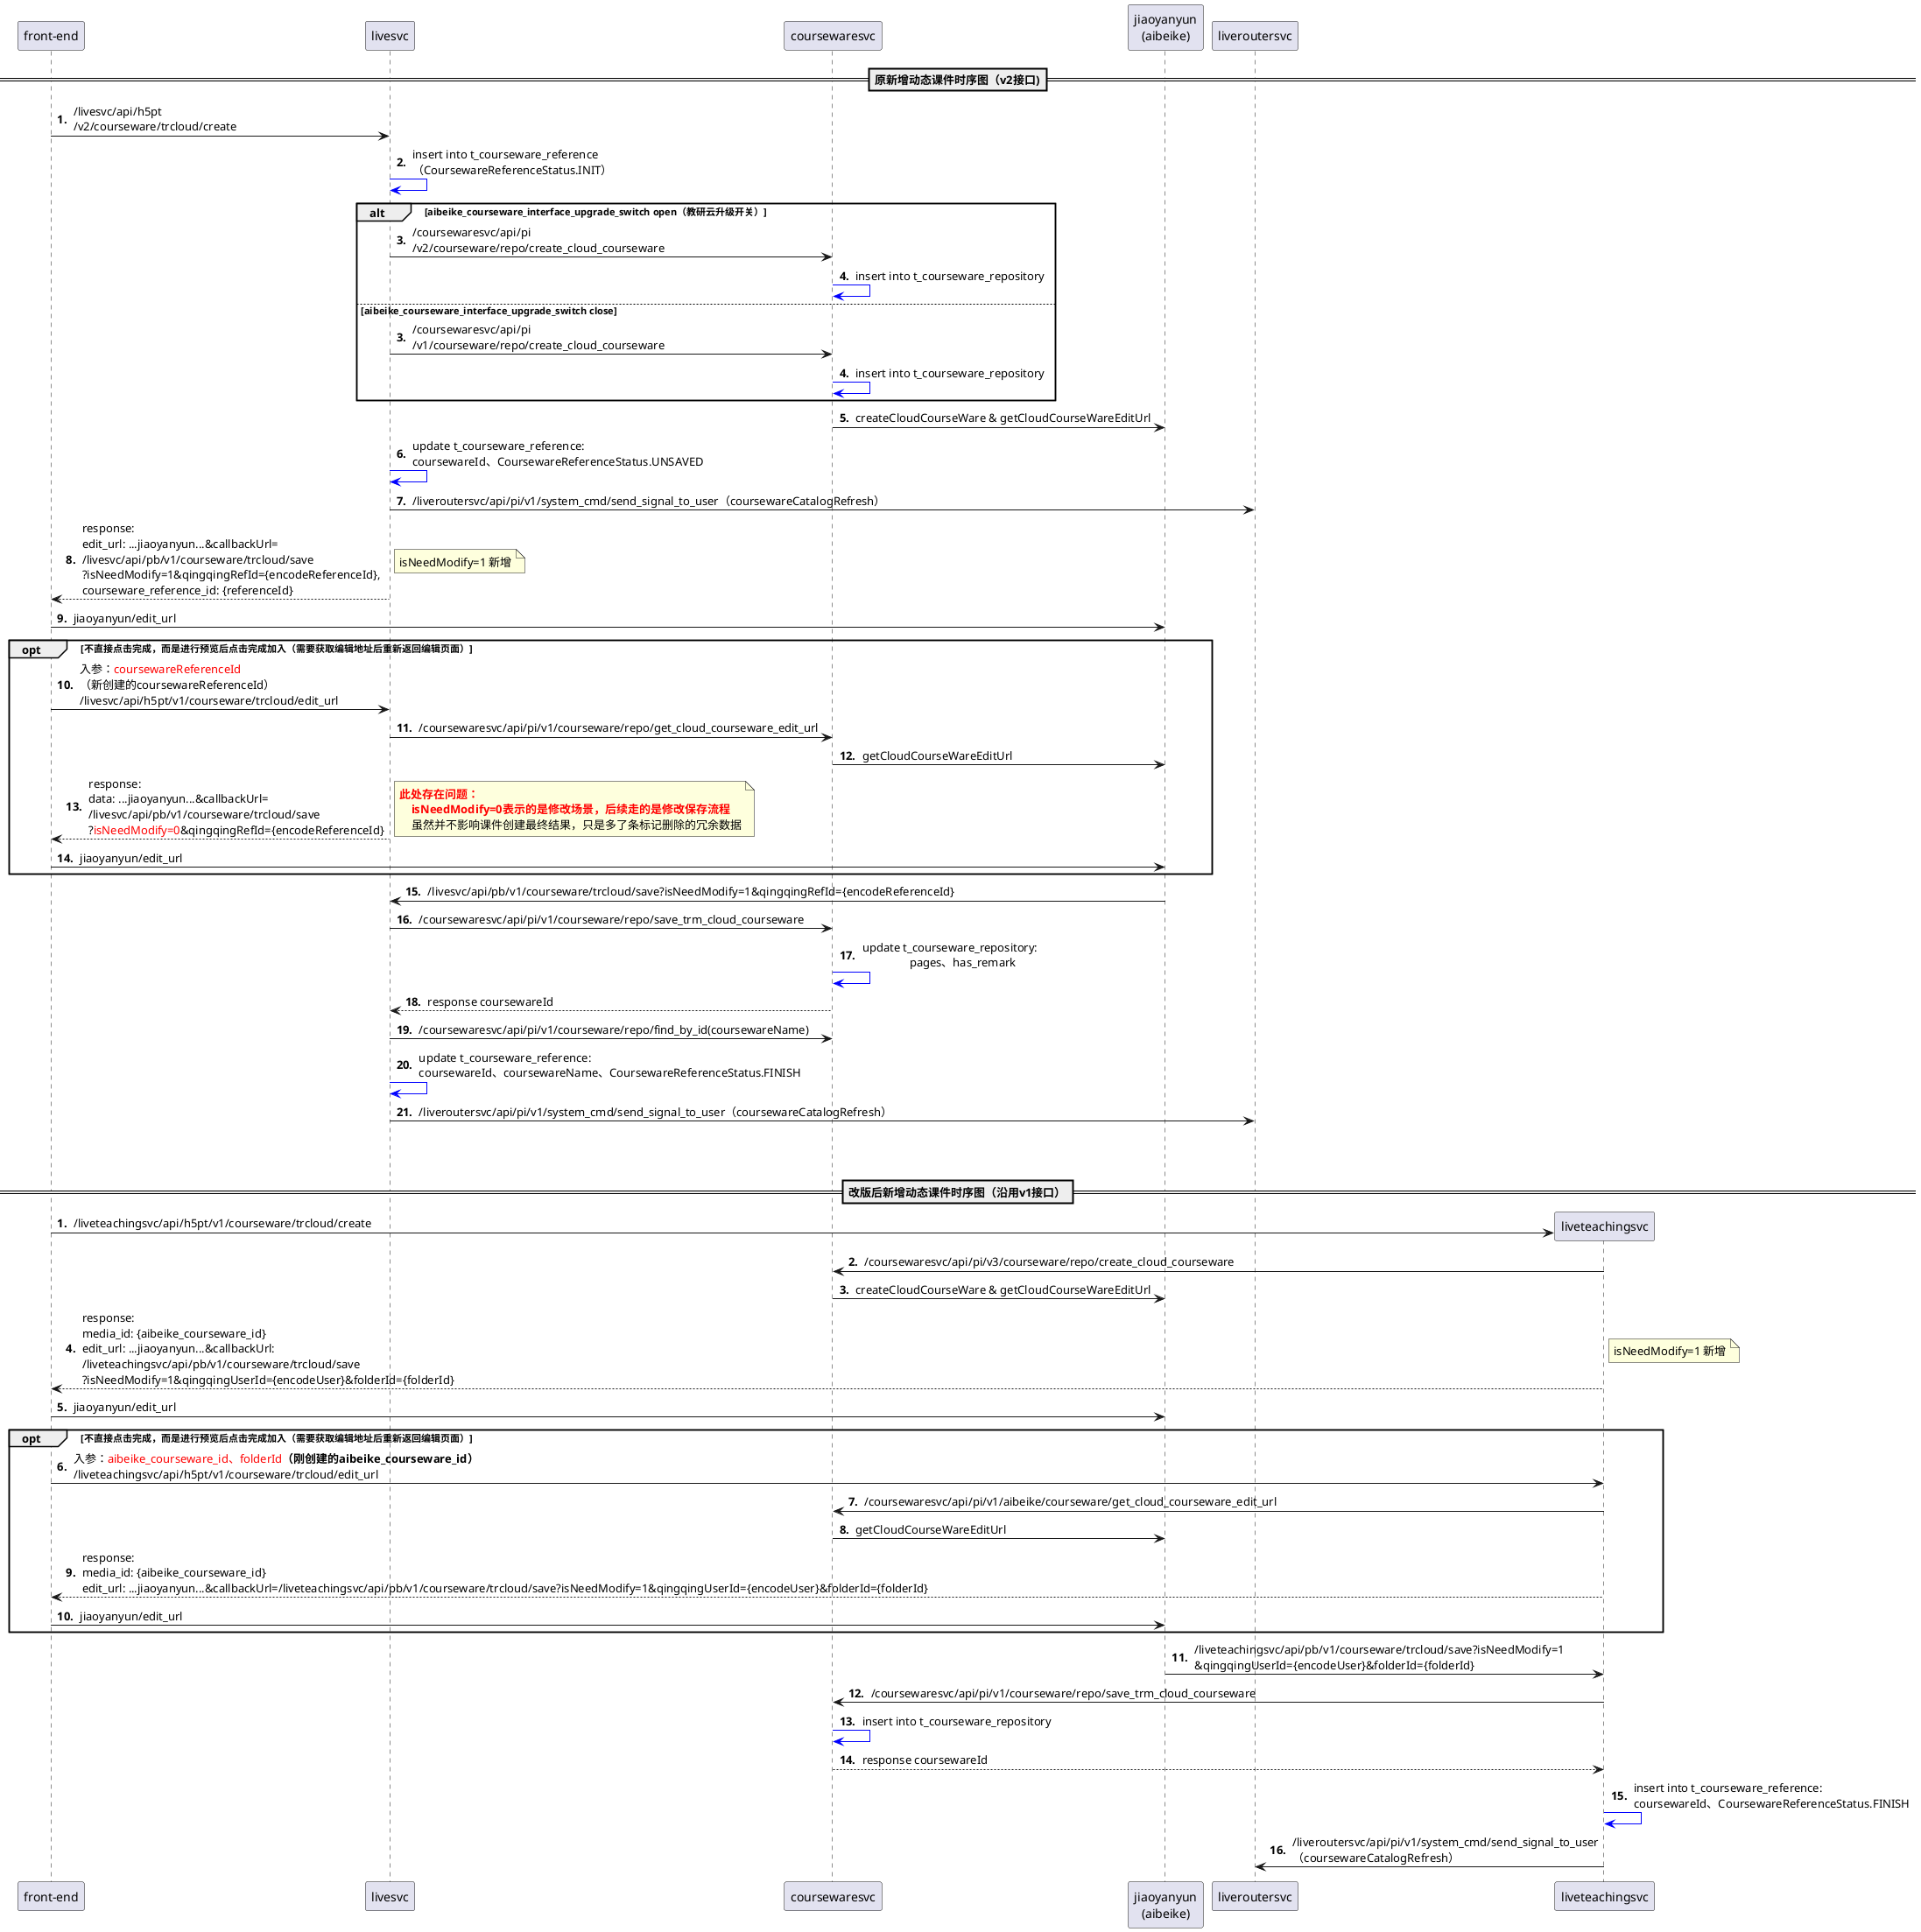 @startuml
==原新增动态课件时序图（v2接口)==
autonumber "<b>##. "
"front-end" as front -> livesvc: /livesvc/api/h5pt\n/v2/courseware/trcloud/create

livesvc -[#blue]> livesvc: insert into t_courseware_reference \n（CoursewareReferenceStatus.INIT）

alt aibeike_courseware_interface_upgrade_switch open（教研云升级开关）
    livesvc -> coursewaresvc: /coursewaresvc/api/pi\n/v2/courseware/repo/create_cloud_courseware
    coursewaresvc -[#blue]> coursewaresvc: insert into t_courseware_repository
else aibeike_courseware_interface_upgrade_switch close
autonumber 3 "<b>##. "
    livesvc -> coursewaresvc: /coursewaresvc/api/pi\n/v1/courseware/repo/create_cloud_courseware
    coursewaresvc -[#blue]> coursewaresvc: insert into t_courseware_repository
end

coursewaresvc -> "jiaoyanyun\n(aibeike)" as jiaoyanyun: createCloudCourseWare & getCloudCourseWareEditUrl

livesvc -[#blue]> livesvc: update t_courseware_reference: \ncoursewareId、CoursewareReferenceStatus.UNSAVED

livesvc -> liveroutersvc: /liveroutersvc/api/pi/v1/system_cmd/send_signal_to_user（coursewareCatalogRefresh）

livesvc --> front: response: \nedit_url: ...jiaoyanyun...&callbackUrl=\n/livesvc/api/pb/v1/courseware/trcloud/save\n?isNeedModify=1&qingqingRefId={encodeReferenceId},\ncourseware_reference_id: {referenceId}
note right: isNeedModify=1 新增
front -> jiaoyanyun: jiaoyanyun/edit_url

opt 不直接点击完成，而是进行预览后点击完成加入（需要获取编辑地址后重新返回编辑页面）
    front -> livesvc: 入参：<font color=red>coursewareReferenceId</font>\n（新创建的coursewareReferenceId）\n/livesvc/api/h5pt/v1/courseware/trcloud/edit_url
    livesvc -> coursewaresvc: /coursewaresvc/api/pi/v1/courseware/repo/get_cloud_courseware_edit_url
    coursewaresvc -> jiaoyanyun: getCloudCourseWareEditUrl
    livesvc --> front: response: \ndata: ...jiaoyanyun...&callbackUrl=\n/livesvc/api/pb/v1/courseware/trcloud/save\n?<color red>isNeedModify=0</color>&qingqingRefId={encodeReferenceId}
    note right
            <color red><b>此处存在问题：
                <color red><b>isNeedModify=0表示的是修改场景，后续走的是修改保存流程
                虽然并不影响课件创建最终结果，只是多了条标记删除的冗余数据
    end note
    front -> jiaoyanyun: jiaoyanyun/edit_url
end

jiaoyanyun -> livesvc: /livesvc/api/pb/v1/courseware/trcloud/save?isNeedModify=1&qingqingRefId={encodeReferenceId}
livesvc -> coursewaresvc: /coursewaresvc/api/pi/v1/courseware/repo/save_trm_cloud_courseware
coursewaresvc -[#blue]> coursewaresvc: update t_courseware_repository: \n\t\tpages、has_remark
coursewaresvc --> livesvc: response coursewareId

livesvc -> coursewaresvc: /coursewaresvc/api/pi/v1/courseware/repo/find_by_id(coursewareName)
livesvc -[#blue]> livesvc: update t_courseware_reference: \ncoursewareId、coursewareName、CoursewareReferenceStatus.FINISH
livesvc -> liveroutersvc: /liveroutersvc/api/pi/v1/system_cmd/send_signal_to_user（coursewareCatalogRefresh）

||50||




==改版后新增动态课件时序图（沿用v1接口）==
autonumber "<b>##. "
create liveteachingsvc
"front-end" as front -> liveteachingsvc: /liveteachingsvc/api/h5pt/v1/courseware/trcloud/create

liveteachingsvc -> coursewaresvc: /coursewaresvc/api/pi/v3/courseware/repo/create_cloud_courseware

coursewaresvc -> jiaoyanyun: createCloudCourseWare & getCloudCourseWareEditUrl

liveteachingsvc --> front: response: \nmedia_id: {aibeike_courseware_id}\nedit_url: ...jiaoyanyun...&callbackUrl: \n/liveteachingsvc/api/pb/v1/courseware/trcloud/save\n?isNeedModify=1&qingqingUserId={encodeUser}&folderId={folderId}
note right: isNeedModify=1 新增

front -> jiaoyanyun: jiaoyanyun/edit_url

opt 不直接点击完成，而是进行预览后点击完成加入（需要获取编辑地址后重新返回编辑页面）
    front -> liveteachingsvc: 入参：<color red>aibeike_courseware_id、folderId</color><b>（刚创建的aibeike_courseware_id）\n/liveteachingsvc/api/h5pt/v1/courseware/trcloud/edit_url
    liveteachingsvc -> coursewaresvc: /coursewaresvc/api/pi/v1/aibeike/courseware/get_cloud_courseware_edit_url
    coursewaresvc -> jiaoyanyun: getCloudCourseWareEditUrl
    liveteachingsvc --> front: response: \nmedia_id: {aibeike_courseware_id}\nedit_url: ...jiaoyanyun...&callbackUrl=/liveteachingsvc/api/pb/v1/courseware/trcloud/save?isNeedModify=1&qingqingUserId={encodeUser}&folderId={folderId}
    front -> jiaoyanyun: jiaoyanyun/edit_url
end

jiaoyanyun -> liveteachingsvc: /liveteachingsvc/api/pb/v1/courseware/trcloud/save?isNeedModify=1\n&qingqingUserId={encodeUser}&folderId={folderId}

liveteachingsvc -> coursewaresvc: /coursewaresvc/api/pi/v1/courseware/repo/save_trm_cloud_courseware
coursewaresvc -[#blue]> coursewaresvc: insert into t_courseware_repository
coursewaresvc --> liveteachingsvc: response coursewareId

liveteachingsvc -[#blue]> liveteachingsvc: insert into t_courseware_reference: \ncoursewareId、CoursewareReferenceStatus.FINISH

liveteachingsvc -> liveroutersvc: /liveroutersvc/api/pi/v1/system_cmd/send_signal_to_user\n（coursewareCatalogRefresh）

@enduml
